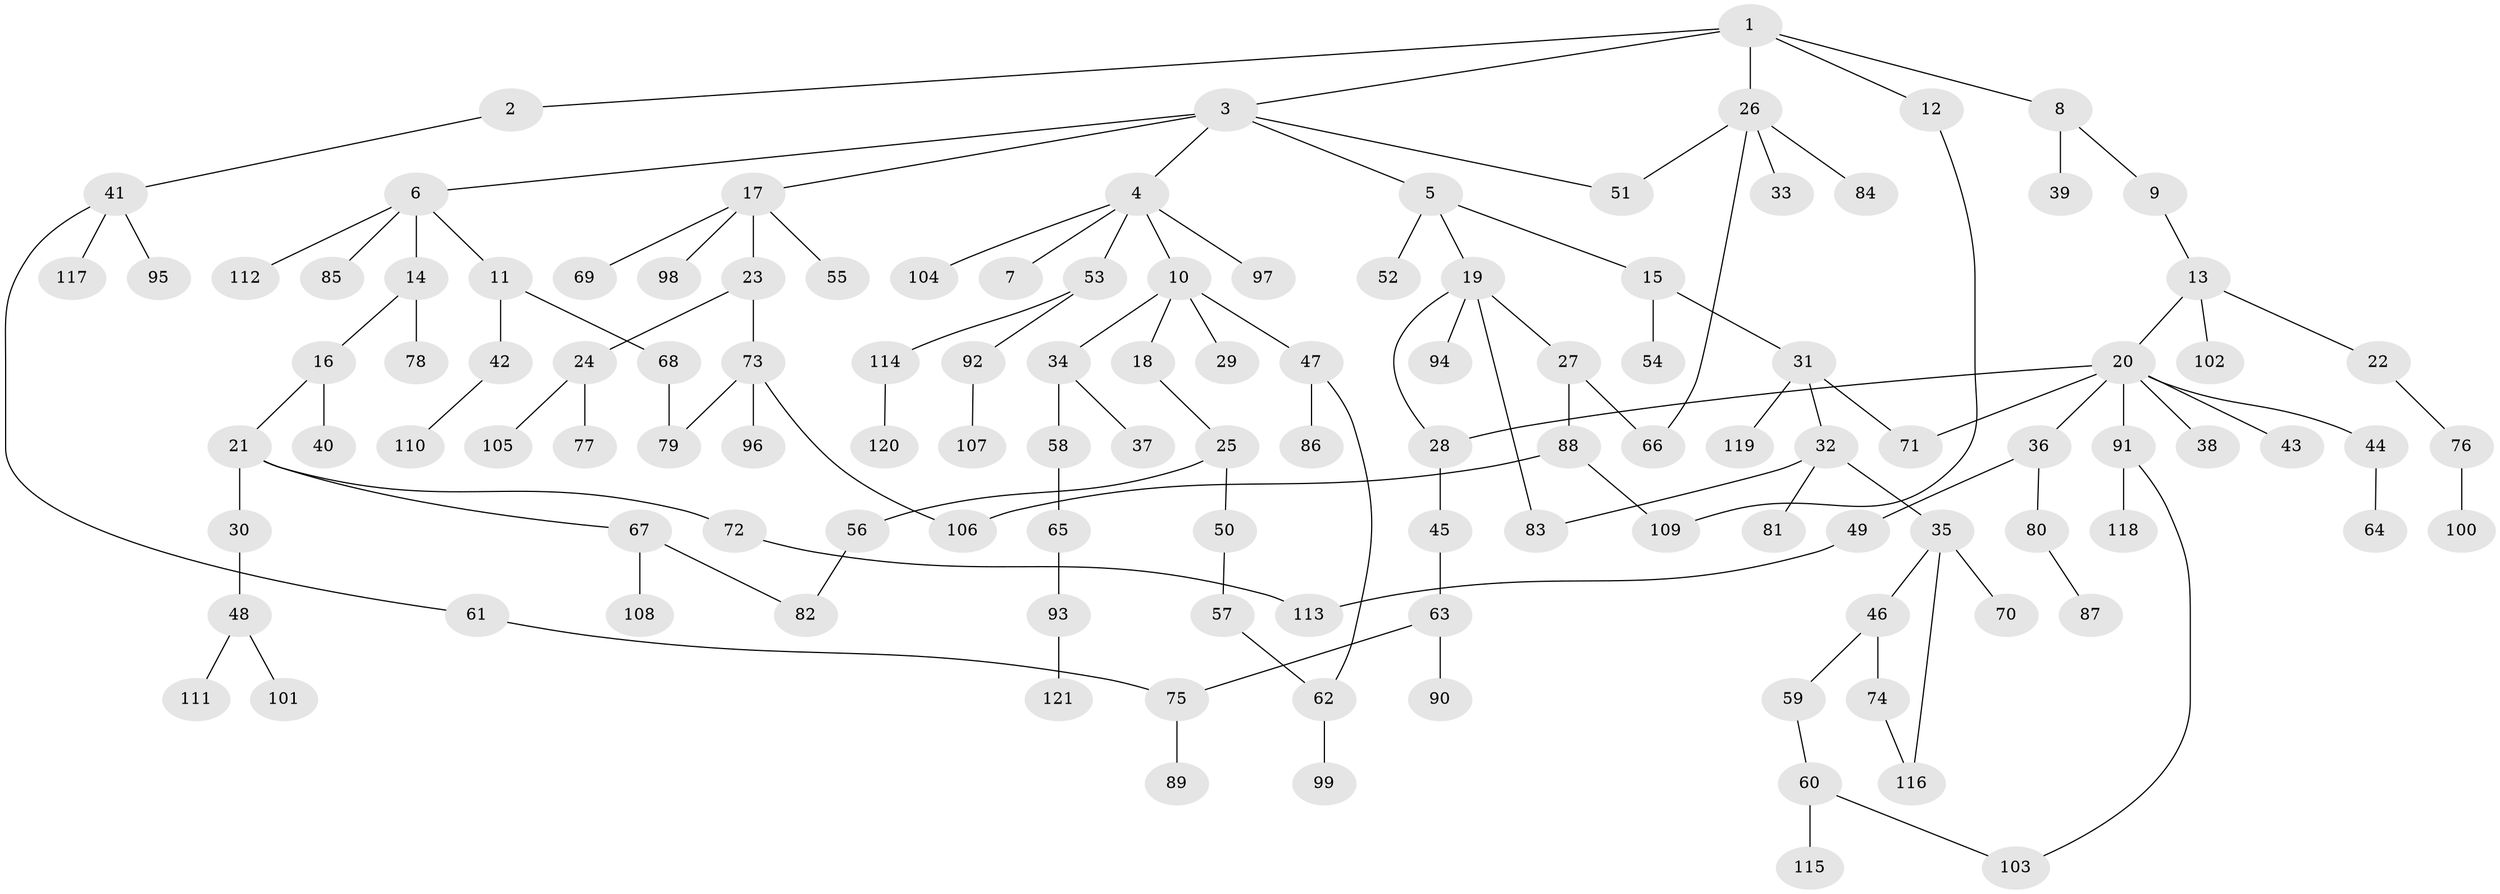 // Generated by graph-tools (version 1.1) at 2025/10/02/27/25 16:10:51]
// undirected, 121 vertices, 134 edges
graph export_dot {
graph [start="1"]
  node [color=gray90,style=filled];
  1;
  2;
  3;
  4;
  5;
  6;
  7;
  8;
  9;
  10;
  11;
  12;
  13;
  14;
  15;
  16;
  17;
  18;
  19;
  20;
  21;
  22;
  23;
  24;
  25;
  26;
  27;
  28;
  29;
  30;
  31;
  32;
  33;
  34;
  35;
  36;
  37;
  38;
  39;
  40;
  41;
  42;
  43;
  44;
  45;
  46;
  47;
  48;
  49;
  50;
  51;
  52;
  53;
  54;
  55;
  56;
  57;
  58;
  59;
  60;
  61;
  62;
  63;
  64;
  65;
  66;
  67;
  68;
  69;
  70;
  71;
  72;
  73;
  74;
  75;
  76;
  77;
  78;
  79;
  80;
  81;
  82;
  83;
  84;
  85;
  86;
  87;
  88;
  89;
  90;
  91;
  92;
  93;
  94;
  95;
  96;
  97;
  98;
  99;
  100;
  101;
  102;
  103;
  104;
  105;
  106;
  107;
  108;
  109;
  110;
  111;
  112;
  113;
  114;
  115;
  116;
  117;
  118;
  119;
  120;
  121;
  1 -- 2;
  1 -- 3;
  1 -- 8;
  1 -- 12;
  1 -- 26;
  2 -- 41;
  3 -- 4;
  3 -- 5;
  3 -- 6;
  3 -- 17;
  3 -- 51;
  4 -- 7;
  4 -- 10;
  4 -- 53;
  4 -- 97;
  4 -- 104;
  5 -- 15;
  5 -- 19;
  5 -- 52;
  6 -- 11;
  6 -- 14;
  6 -- 85;
  6 -- 112;
  8 -- 9;
  8 -- 39;
  9 -- 13;
  10 -- 18;
  10 -- 29;
  10 -- 34;
  10 -- 47;
  11 -- 42;
  11 -- 68;
  12 -- 109;
  13 -- 20;
  13 -- 22;
  13 -- 102;
  14 -- 16;
  14 -- 78;
  15 -- 31;
  15 -- 54;
  16 -- 21;
  16 -- 40;
  17 -- 23;
  17 -- 55;
  17 -- 69;
  17 -- 98;
  18 -- 25;
  19 -- 27;
  19 -- 94;
  19 -- 28;
  19 -- 83;
  20 -- 28;
  20 -- 36;
  20 -- 38;
  20 -- 43;
  20 -- 44;
  20 -- 71;
  20 -- 91;
  21 -- 30;
  21 -- 67;
  21 -- 72;
  22 -- 76;
  23 -- 24;
  23 -- 73;
  24 -- 77;
  24 -- 105;
  25 -- 50;
  25 -- 56;
  26 -- 33;
  26 -- 66;
  26 -- 84;
  26 -- 51;
  27 -- 88;
  27 -- 66;
  28 -- 45;
  30 -- 48;
  31 -- 32;
  31 -- 119;
  31 -- 71;
  32 -- 35;
  32 -- 81;
  32 -- 83;
  34 -- 37;
  34 -- 58;
  35 -- 46;
  35 -- 70;
  35 -- 116;
  36 -- 49;
  36 -- 80;
  41 -- 61;
  41 -- 95;
  41 -- 117;
  42 -- 110;
  44 -- 64;
  45 -- 63;
  46 -- 59;
  46 -- 74;
  47 -- 62;
  47 -- 86;
  48 -- 101;
  48 -- 111;
  49 -- 113;
  50 -- 57;
  53 -- 92;
  53 -- 114;
  56 -- 82;
  57 -- 62;
  58 -- 65;
  59 -- 60;
  60 -- 103;
  60 -- 115;
  61 -- 75;
  62 -- 99;
  63 -- 75;
  63 -- 90;
  65 -- 93;
  67 -- 108;
  67 -- 82;
  68 -- 79;
  72 -- 113;
  73 -- 96;
  73 -- 106;
  73 -- 79;
  74 -- 116;
  75 -- 89;
  76 -- 100;
  80 -- 87;
  88 -- 106;
  88 -- 109;
  91 -- 118;
  91 -- 103;
  92 -- 107;
  93 -- 121;
  114 -- 120;
}
